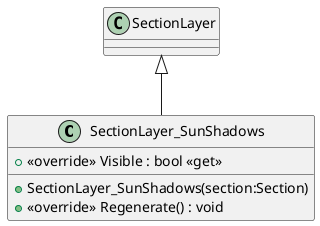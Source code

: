 @startuml
class SectionLayer_SunShadows {
    + <<override>> Visible : bool <<get>>
    + SectionLayer_SunShadows(section:Section)
    + <<override>> Regenerate() : void
}
SectionLayer <|-- SectionLayer_SunShadows
@enduml
